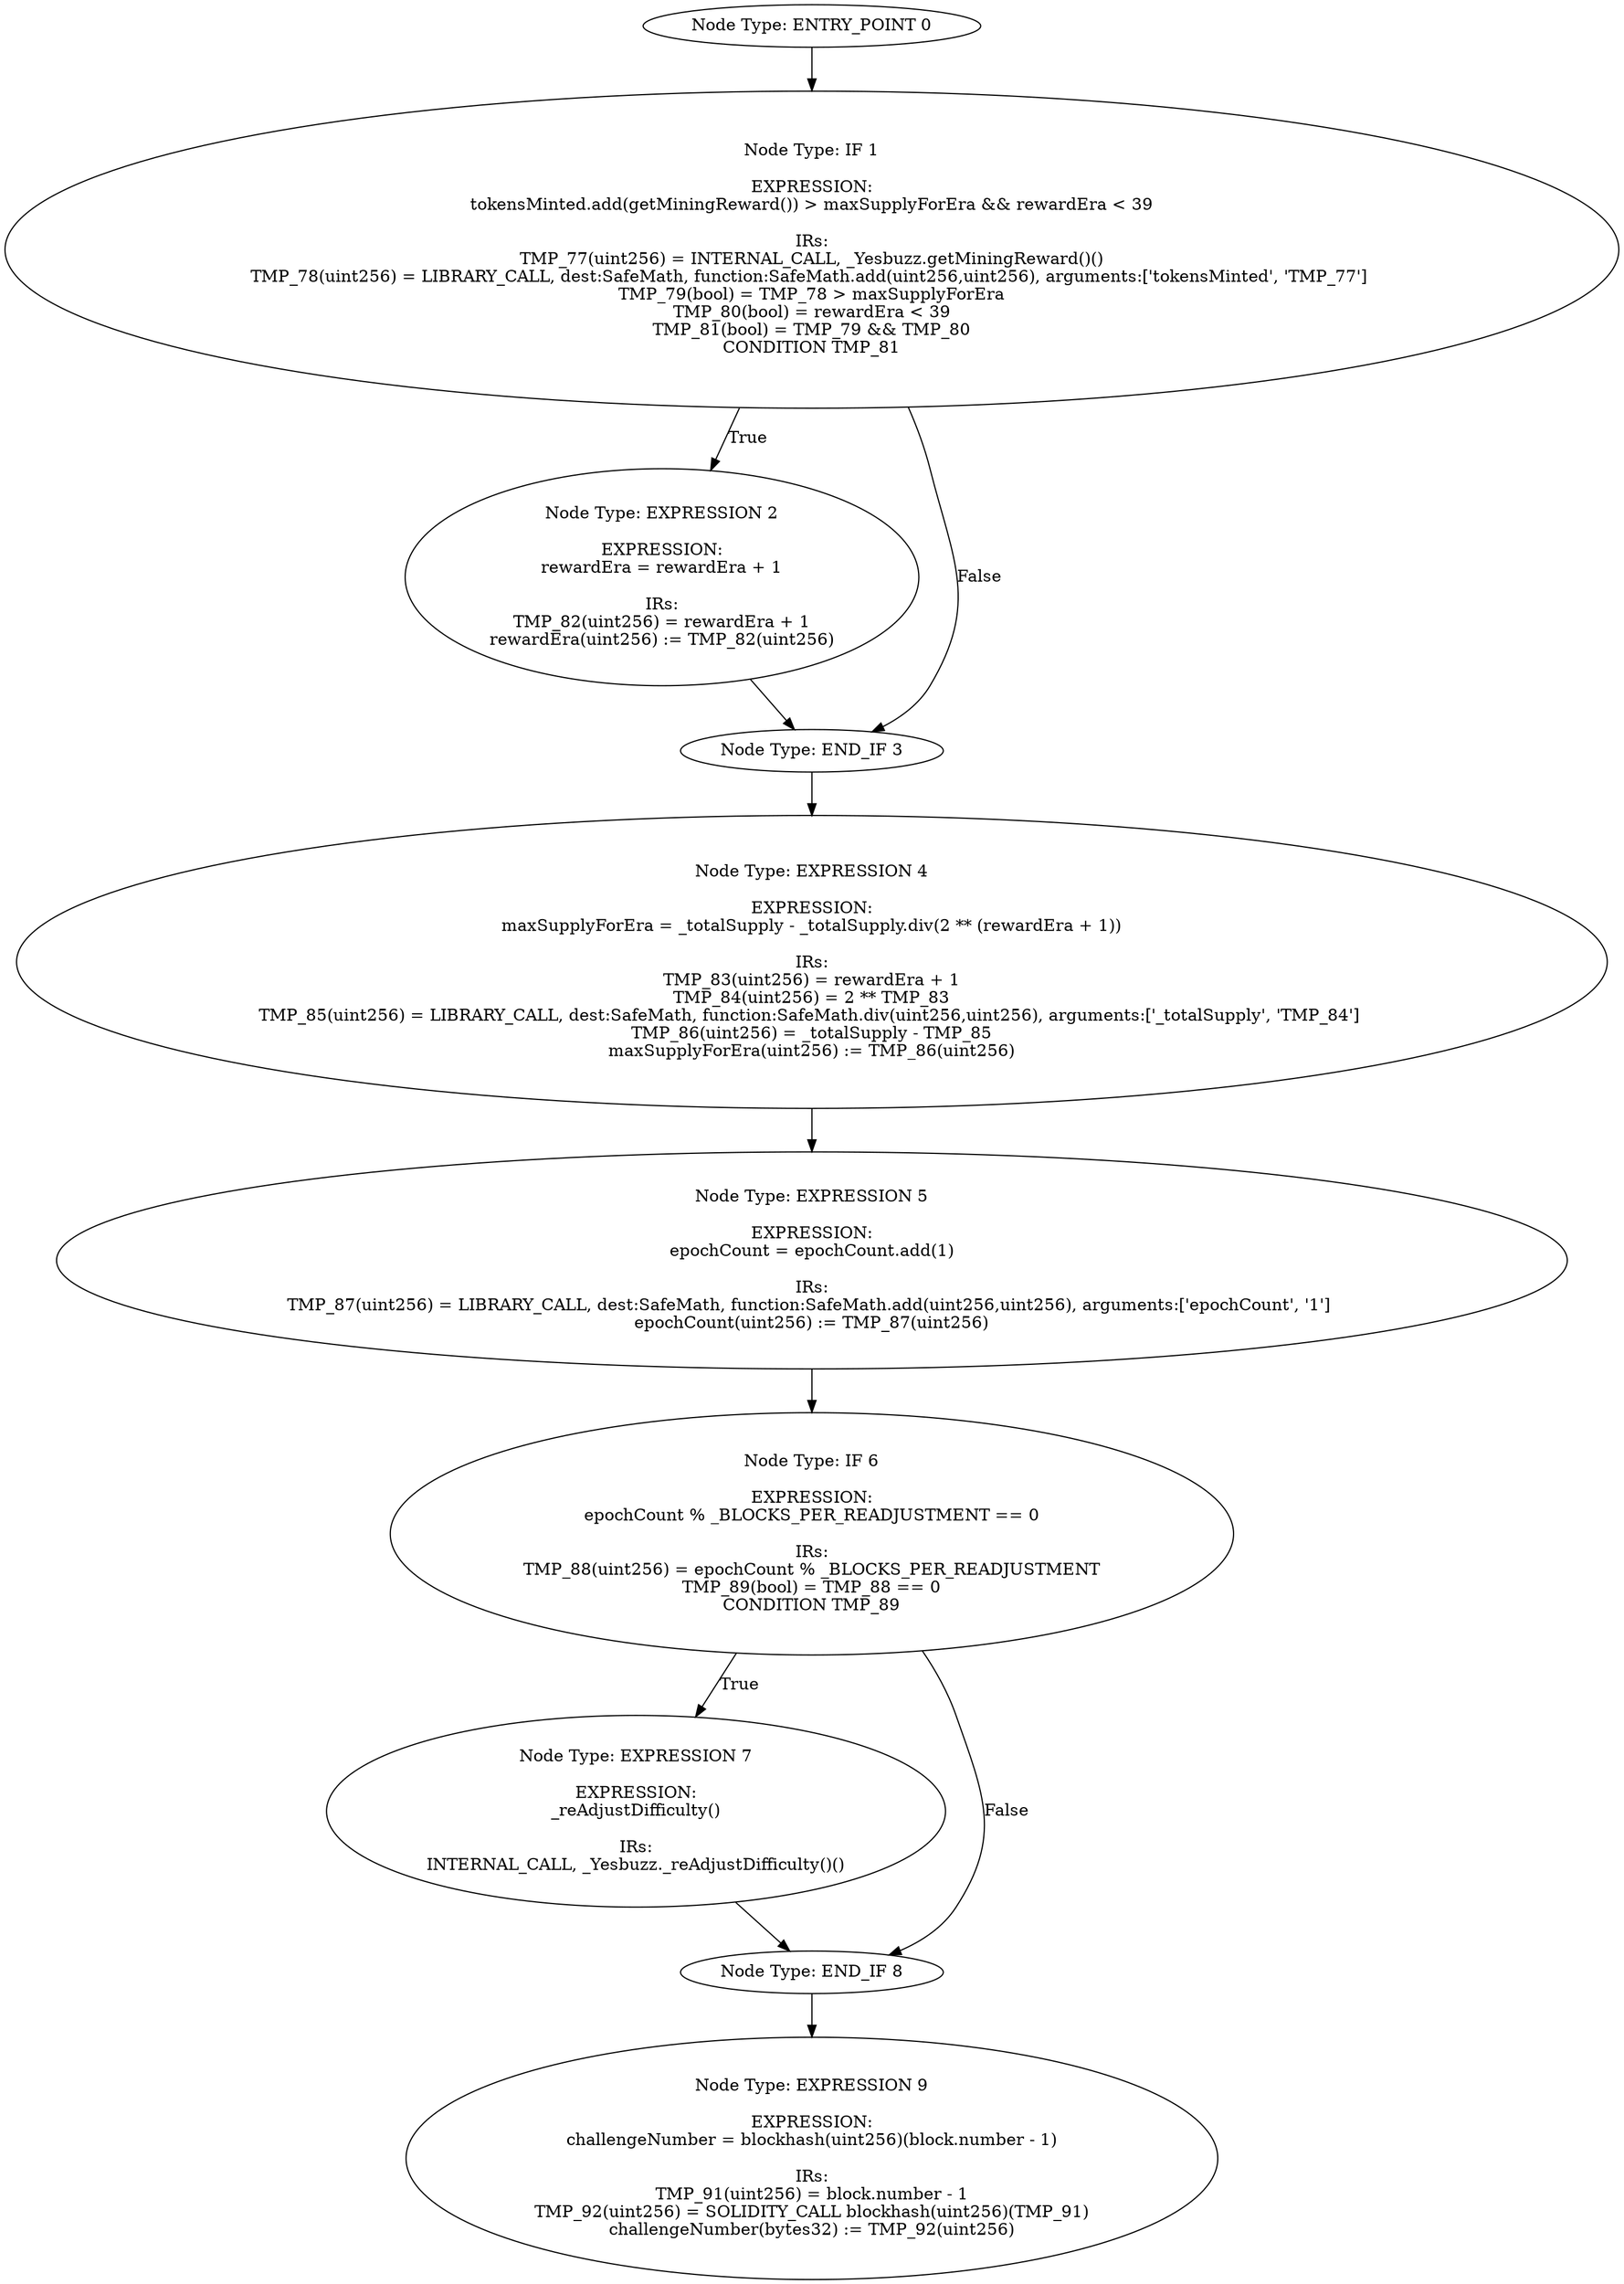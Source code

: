 digraph{
0[label="Node Type: ENTRY_POINT 0
"];
0->1;
1[label="Node Type: IF 1

EXPRESSION:
tokensMinted.add(getMiningReward()) > maxSupplyForEra && rewardEra < 39

IRs:
TMP_77(uint256) = INTERNAL_CALL, _Yesbuzz.getMiningReward()()
TMP_78(uint256) = LIBRARY_CALL, dest:SafeMath, function:SafeMath.add(uint256,uint256), arguments:['tokensMinted', 'TMP_77'] 
TMP_79(bool) = TMP_78 > maxSupplyForEra
TMP_80(bool) = rewardEra < 39
TMP_81(bool) = TMP_79 && TMP_80
CONDITION TMP_81"];
1->2[label="True"];
1->3[label="False"];
2[label="Node Type: EXPRESSION 2

EXPRESSION:
rewardEra = rewardEra + 1

IRs:
TMP_82(uint256) = rewardEra + 1
rewardEra(uint256) := TMP_82(uint256)"];
2->3;
3[label="Node Type: END_IF 3
"];
3->4;
4[label="Node Type: EXPRESSION 4

EXPRESSION:
maxSupplyForEra = _totalSupply - _totalSupply.div(2 ** (rewardEra + 1))

IRs:
TMP_83(uint256) = rewardEra + 1
TMP_84(uint256) = 2 ** TMP_83
TMP_85(uint256) = LIBRARY_CALL, dest:SafeMath, function:SafeMath.div(uint256,uint256), arguments:['_totalSupply', 'TMP_84'] 
TMP_86(uint256) = _totalSupply - TMP_85
maxSupplyForEra(uint256) := TMP_86(uint256)"];
4->5;
5[label="Node Type: EXPRESSION 5

EXPRESSION:
epochCount = epochCount.add(1)

IRs:
TMP_87(uint256) = LIBRARY_CALL, dest:SafeMath, function:SafeMath.add(uint256,uint256), arguments:['epochCount', '1'] 
epochCount(uint256) := TMP_87(uint256)"];
5->6;
6[label="Node Type: IF 6

EXPRESSION:
epochCount % _BLOCKS_PER_READJUSTMENT == 0

IRs:
TMP_88(uint256) = epochCount % _BLOCKS_PER_READJUSTMENT
TMP_89(bool) = TMP_88 == 0
CONDITION TMP_89"];
6->7[label="True"];
6->8[label="False"];
7[label="Node Type: EXPRESSION 7

EXPRESSION:
_reAdjustDifficulty()

IRs:
INTERNAL_CALL, _Yesbuzz._reAdjustDifficulty()()"];
7->8;
8[label="Node Type: END_IF 8
"];
8->9;
9[label="Node Type: EXPRESSION 9

EXPRESSION:
challengeNumber = blockhash(uint256)(block.number - 1)

IRs:
TMP_91(uint256) = block.number - 1
TMP_92(uint256) = SOLIDITY_CALL blockhash(uint256)(TMP_91)
challengeNumber(bytes32) := TMP_92(uint256)"];
}
